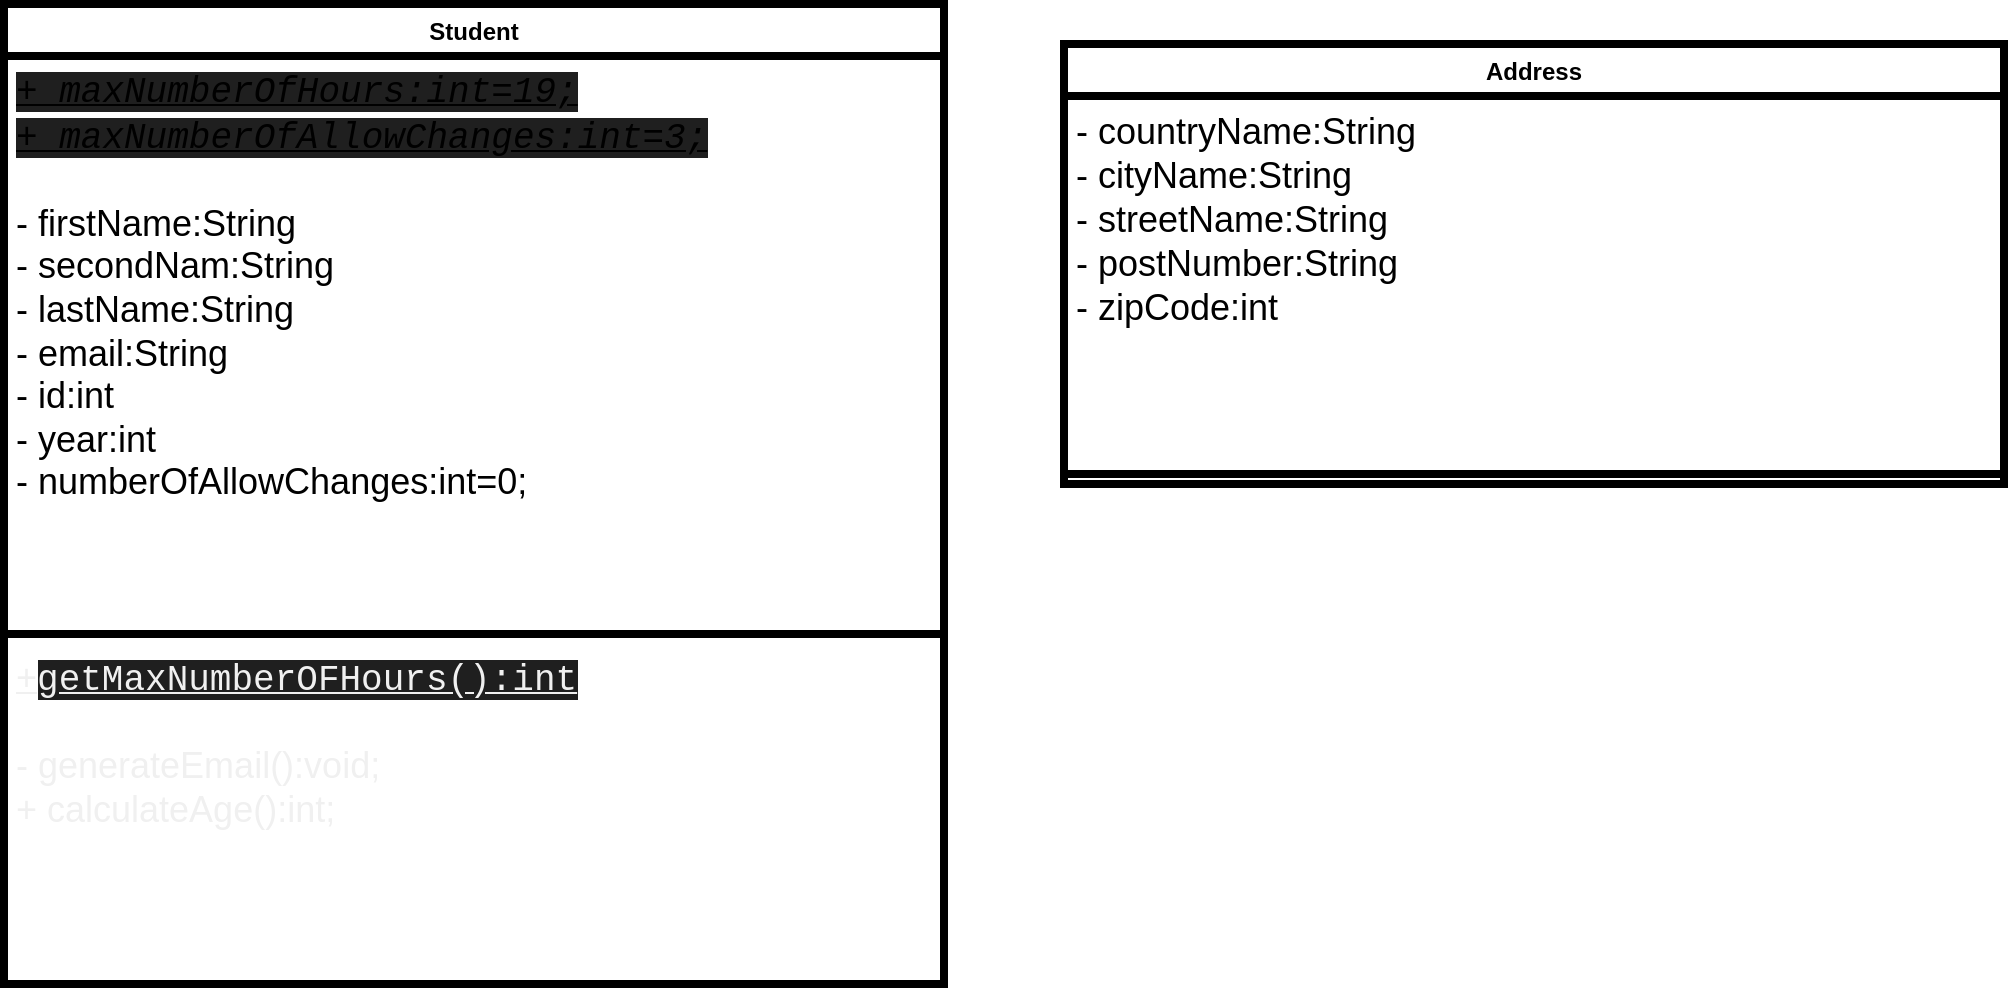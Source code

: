 <mxfile>
    <diagram id="L54uLWEAQPXEzWCLXNP-" name="Page-1">
        <mxGraphModel dx="904" dy="1964" grid="1" gridSize="10" guides="1" tooltips="1" connect="1" arrows="1" fold="1" page="1" pageScale="1" pageWidth="850" pageHeight="1100" math="0" shadow="0">
            <root>
                <object label="" dfg="dfg" id="0">
                    <mxCell/>
                </object>
                <mxCell id="1" parent="0"/>
                <mxCell id="13" value="Student" style="swimlane;fontStyle=1;align=center;verticalAlign=top;childLayout=stackLayout;horizontal=1;startSize=26;horizontalStack=0;resizeParent=1;resizeParentMax=0;resizeLast=0;collapsible=1;marginBottom=0;strokeWidth=4;" parent="1" vertex="1">
                    <mxGeometry x="100" width="470" height="490" as="geometry">
                        <mxRectangle x="80" y="60" width="100" height="30" as="alternateBounds"/>
                    </mxGeometry>
                </mxCell>
                <mxCell id="14" value="&lt;i&gt;&lt;span style=&quot;background-color: rgb(31, 31, 31); font-family: Consolas, &amp;quot;Courier New&amp;quot;, monospace;&quot;&gt;&lt;u&gt;+ maxNumberOfHours:int=19;&lt;br&gt;+ maxNumberOfAllowChanges:int=3;&lt;/u&gt;&lt;/span&gt;&lt;/i&gt;&lt;u&gt;&lt;br&gt;&lt;/u&gt;&lt;br&gt;- firstName:String&lt;br&gt;- secondNam:String&lt;br&gt;- lastName:String&lt;br&gt;- email:String&lt;br&gt;- id:int&lt;br&gt;- year:int&lt;br&gt;- numberOfAllowChanges:int=0;&lt;i&gt;&lt;span style=&quot;background-color: rgb(31, 31, 31); font-family: Consolas, &amp;quot;Courier New&amp;quot;, monospace; font-size: 14px;&quot;&gt;&lt;br&gt;&lt;/span&gt;&lt;/i&gt;" style="text;strokeColor=none;fillColor=none;align=left;verticalAlign=top;spacingLeft=4;spacingRight=4;overflow=hidden;rotatable=0;points=[[0,0.5],[1,0.5]];portConstraint=eastwest;strokeWidth=4;fontSize=18;labelBorderColor=none;labelBackgroundColor=default;html=1;" parent="13" vertex="1">
                    <mxGeometry y="26" width="470" height="284" as="geometry"/>
                </mxCell>
                <mxCell id="15" value="" style="line;strokeWidth=4;fillColor=none;align=left;verticalAlign=middle;spacingTop=-1;spacingLeft=3;spacingRight=3;rotatable=0;labelPosition=right;points=[];portConstraint=eastwest;strokeColor=inherit;" parent="13" vertex="1">
                    <mxGeometry y="310" width="470" height="10" as="geometry"/>
                </mxCell>
                <mxCell id="16" value="&lt;u&gt;+&lt;span style=&quot;background-color: rgb(31, 31, 31); font-family: Consolas, &amp;quot;Courier New&amp;quot;, monospace;&quot;&gt;getMaxNumberOFHours():int&lt;/span&gt;&lt;br&gt;&lt;/u&gt;&lt;br&gt;-&amp;nbsp;generateEmail():void;&lt;br&gt;+ calculateAge():int;&lt;br&gt;&amp;nbsp;" style="text;strokeColor=none;fillColor=none;align=left;verticalAlign=top;spacingLeft=4;spacingRight=4;overflow=hidden;rotatable=0;points=[[0,0.5],[1,0.5]];portConstraint=eastwest;strokeWidth=4;fontSize=18;fontStyle=0;fontColor=#F0F0F0;html=1;" parent="13" vertex="1">
                    <mxGeometry y="320" width="470" height="170" as="geometry"/>
                </mxCell>
                <mxCell id="17" value="Address" style="swimlane;fontStyle=1;align=center;verticalAlign=top;childLayout=stackLayout;horizontal=1;startSize=26;horizontalStack=0;resizeParent=1;resizeParentMax=0;resizeLast=0;collapsible=1;marginBottom=0;strokeWidth=4;" vertex="1" parent="1">
                    <mxGeometry x="630" y="20" width="470" height="220" as="geometry">
                        <mxRectangle x="80" y="60" width="100" height="30" as="alternateBounds"/>
                    </mxGeometry>
                </mxCell>
                <mxCell id="18" value="- countryName:String&#10;- cityName:String&#10;- streetName:String&#10;- postNumber:String&#10;- zipCode:int&#10;" style="text;strokeColor=none;fillColor=none;align=left;verticalAlign=top;spacingLeft=4;spacingRight=4;overflow=hidden;rotatable=0;points=[[0,0.5],[1,0.5]];portConstraint=eastwest;strokeWidth=4;fontSize=18;" vertex="1" parent="17">
                    <mxGeometry y="26" width="470" height="184" as="geometry"/>
                </mxCell>
                <mxCell id="19" value="" style="line;strokeWidth=4;fillColor=none;align=left;verticalAlign=middle;spacingTop=-1;spacingLeft=3;spacingRight=3;rotatable=0;labelPosition=right;points=[];portConstraint=eastwest;strokeColor=inherit;" vertex="1" parent="17">
                    <mxGeometry y="210" width="470" height="10" as="geometry"/>
                </mxCell>
            </root>
        </mxGraphModel>
    </diagram>
</mxfile>